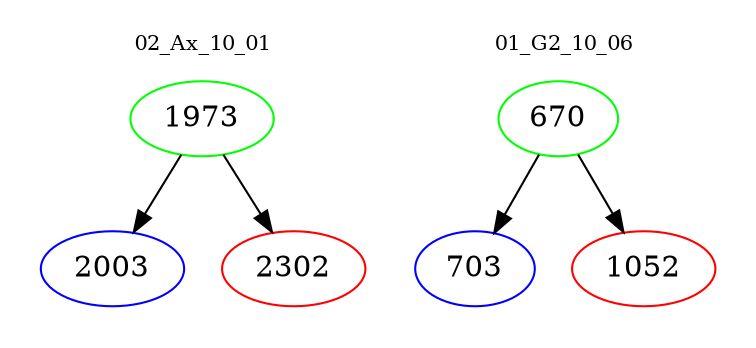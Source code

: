 digraph{
subgraph cluster_0 {
color = white
label = "02_Ax_10_01";
fontsize=10;
T0_1973 [label="1973", color="green"]
T0_1973 -> T0_2003 [color="black"]
T0_2003 [label="2003", color="blue"]
T0_1973 -> T0_2302 [color="black"]
T0_2302 [label="2302", color="red"]
}
subgraph cluster_1 {
color = white
label = "01_G2_10_06";
fontsize=10;
T1_670 [label="670", color="green"]
T1_670 -> T1_703 [color="black"]
T1_703 [label="703", color="blue"]
T1_670 -> T1_1052 [color="black"]
T1_1052 [label="1052", color="red"]
}
}
